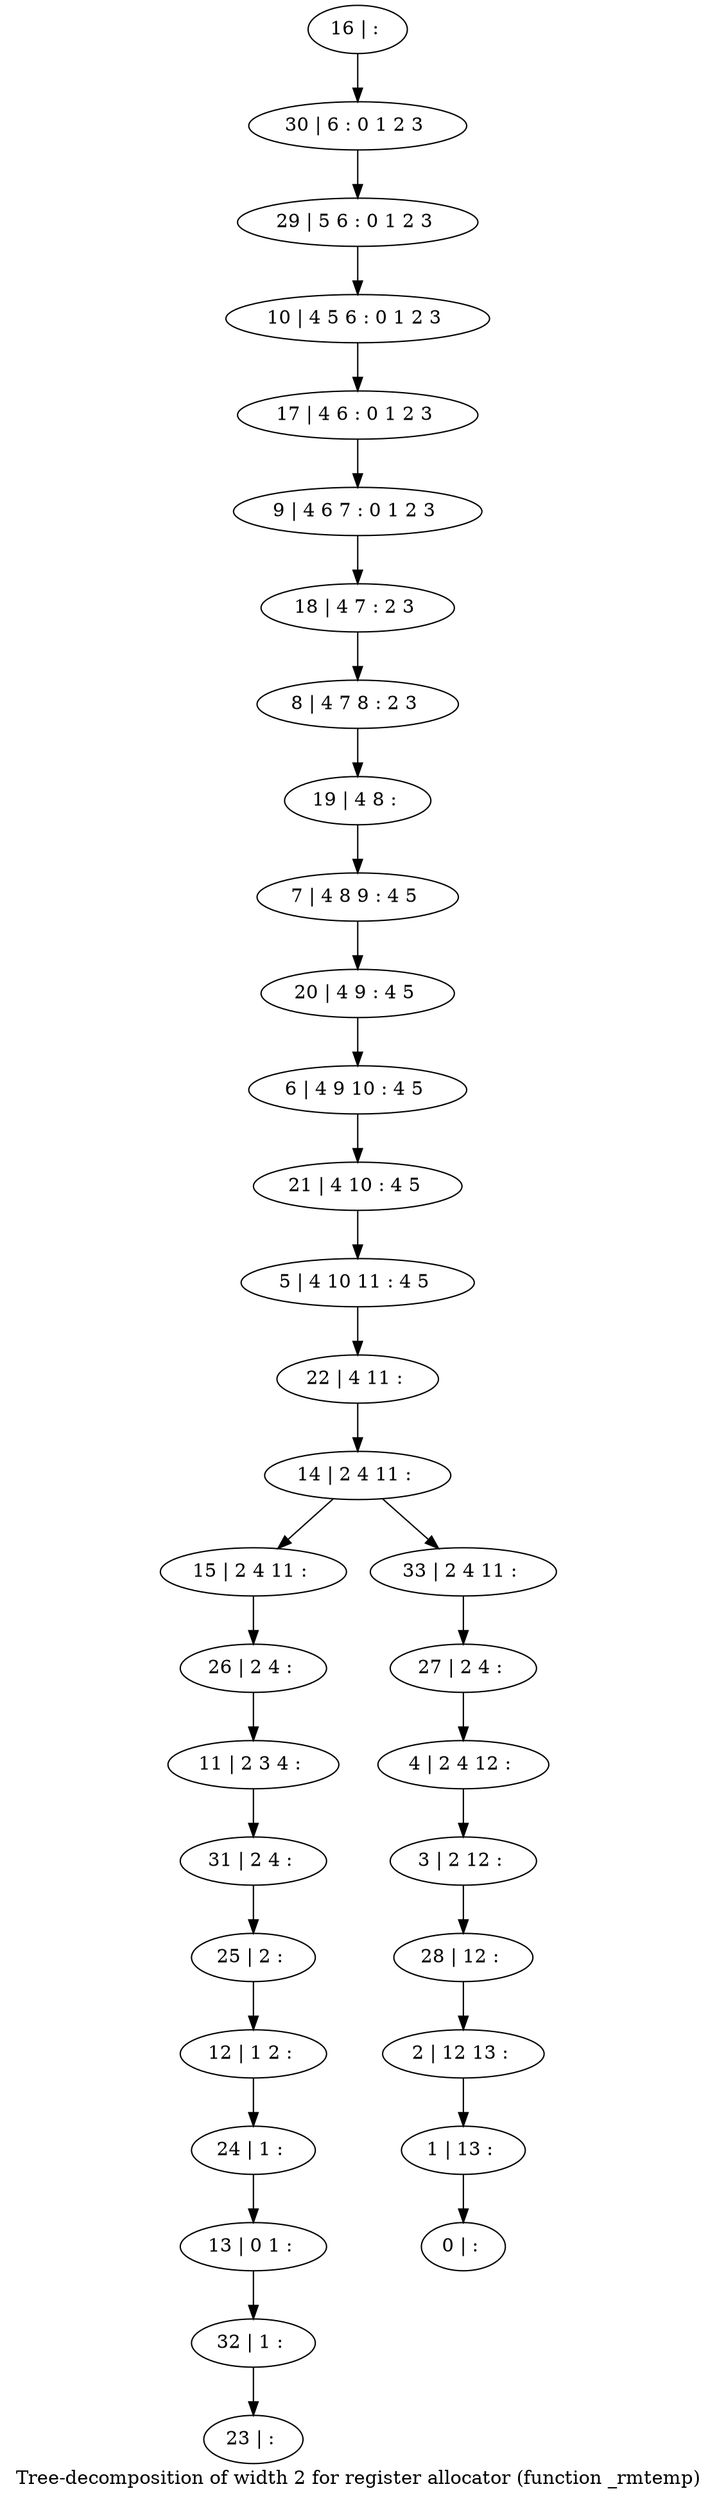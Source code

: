 digraph G {
graph [label="Tree-decomposition of width 2 for register allocator (function _rmtemp)"]
0[label="0 | : "];
1[label="1 | 13 : "];
2[label="2 | 12 13 : "];
3[label="3 | 2 12 : "];
4[label="4 | 2 4 12 : "];
5[label="5 | 4 10 11 : 4 5 "];
6[label="6 | 4 9 10 : 4 5 "];
7[label="7 | 4 8 9 : 4 5 "];
8[label="8 | 4 7 8 : 2 3 "];
9[label="9 | 4 6 7 : 0 1 2 3 "];
10[label="10 | 4 5 6 : 0 1 2 3 "];
11[label="11 | 2 3 4 : "];
12[label="12 | 1 2 : "];
13[label="13 | 0 1 : "];
14[label="14 | 2 4 11 : "];
15[label="15 | 2 4 11 : "];
16[label="16 | : "];
17[label="17 | 4 6 : 0 1 2 3 "];
18[label="18 | 4 7 : 2 3 "];
19[label="19 | 4 8 : "];
20[label="20 | 4 9 : 4 5 "];
21[label="21 | 4 10 : 4 5 "];
22[label="22 | 4 11 : "];
23[label="23 | : "];
24[label="24 | 1 : "];
25[label="25 | 2 : "];
26[label="26 | 2 4 : "];
27[label="27 | 2 4 : "];
28[label="28 | 12 : "];
29[label="29 | 5 6 : 0 1 2 3 "];
30[label="30 | 6 : 0 1 2 3 "];
31[label="31 | 2 4 : "];
32[label="32 | 1 : "];
33[label="33 | 2 4 11 : "];
24->13 ;
12->24 ;
25->12 ;
26->11 ;
15->26 ;
31->25 ;
11->31 ;
32->23 ;
13->32 ;
16->30 ;
30->29 ;
29->10 ;
10->17 ;
17->9 ;
9->18 ;
18->8 ;
8->19 ;
19->7 ;
7->20 ;
20->6 ;
6->21 ;
21->5 ;
5->22 ;
22->14 ;
27->4 ;
4->3 ;
3->28 ;
28->2 ;
2->1 ;
1->0 ;
33->27 ;
14->15 ;
14->33 ;
}
